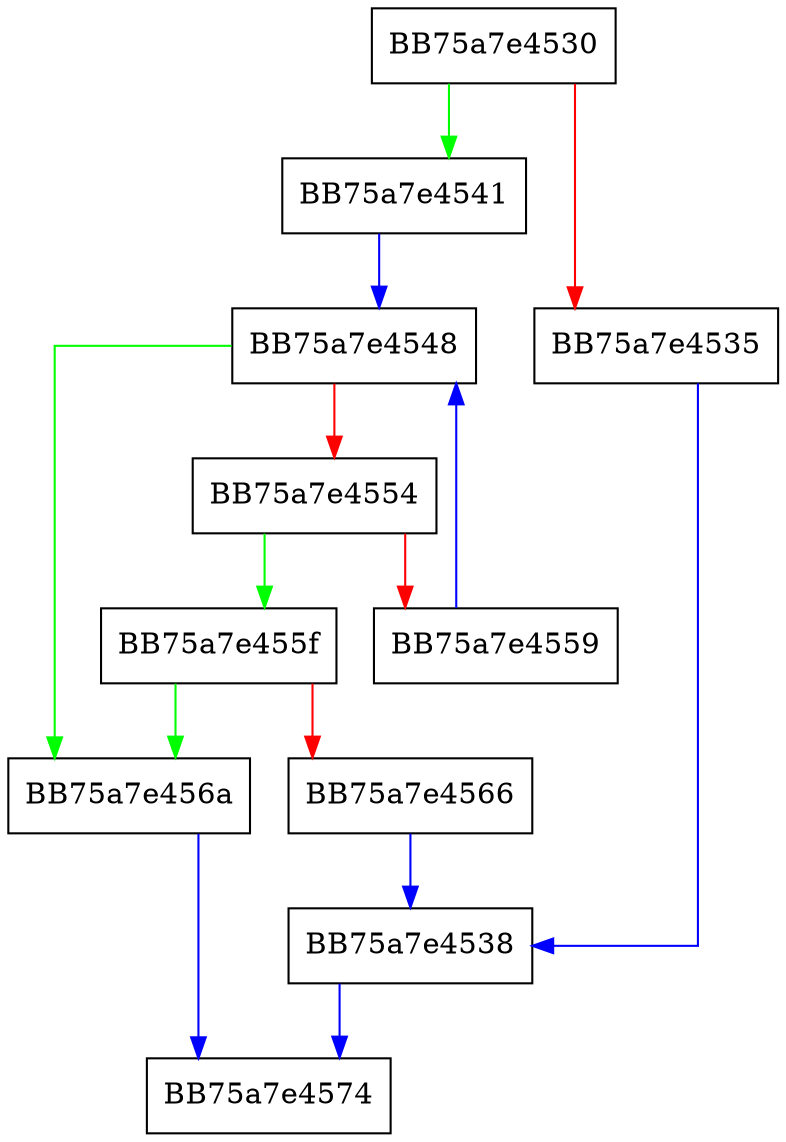 digraph default_error_condition {
  node [shape="box"];
  graph [splines=ortho];
  BB75a7e4530 -> BB75a7e4541 [color="green"];
  BB75a7e4530 -> BB75a7e4535 [color="red"];
  BB75a7e4535 -> BB75a7e4538 [color="blue"];
  BB75a7e4538 -> BB75a7e4574 [color="blue"];
  BB75a7e4541 -> BB75a7e4548 [color="blue"];
  BB75a7e4548 -> BB75a7e456a [color="green"];
  BB75a7e4548 -> BB75a7e4554 [color="red"];
  BB75a7e4554 -> BB75a7e455f [color="green"];
  BB75a7e4554 -> BB75a7e4559 [color="red"];
  BB75a7e4559 -> BB75a7e4548 [color="blue"];
  BB75a7e455f -> BB75a7e456a [color="green"];
  BB75a7e455f -> BB75a7e4566 [color="red"];
  BB75a7e4566 -> BB75a7e4538 [color="blue"];
  BB75a7e456a -> BB75a7e4574 [color="blue"];
}